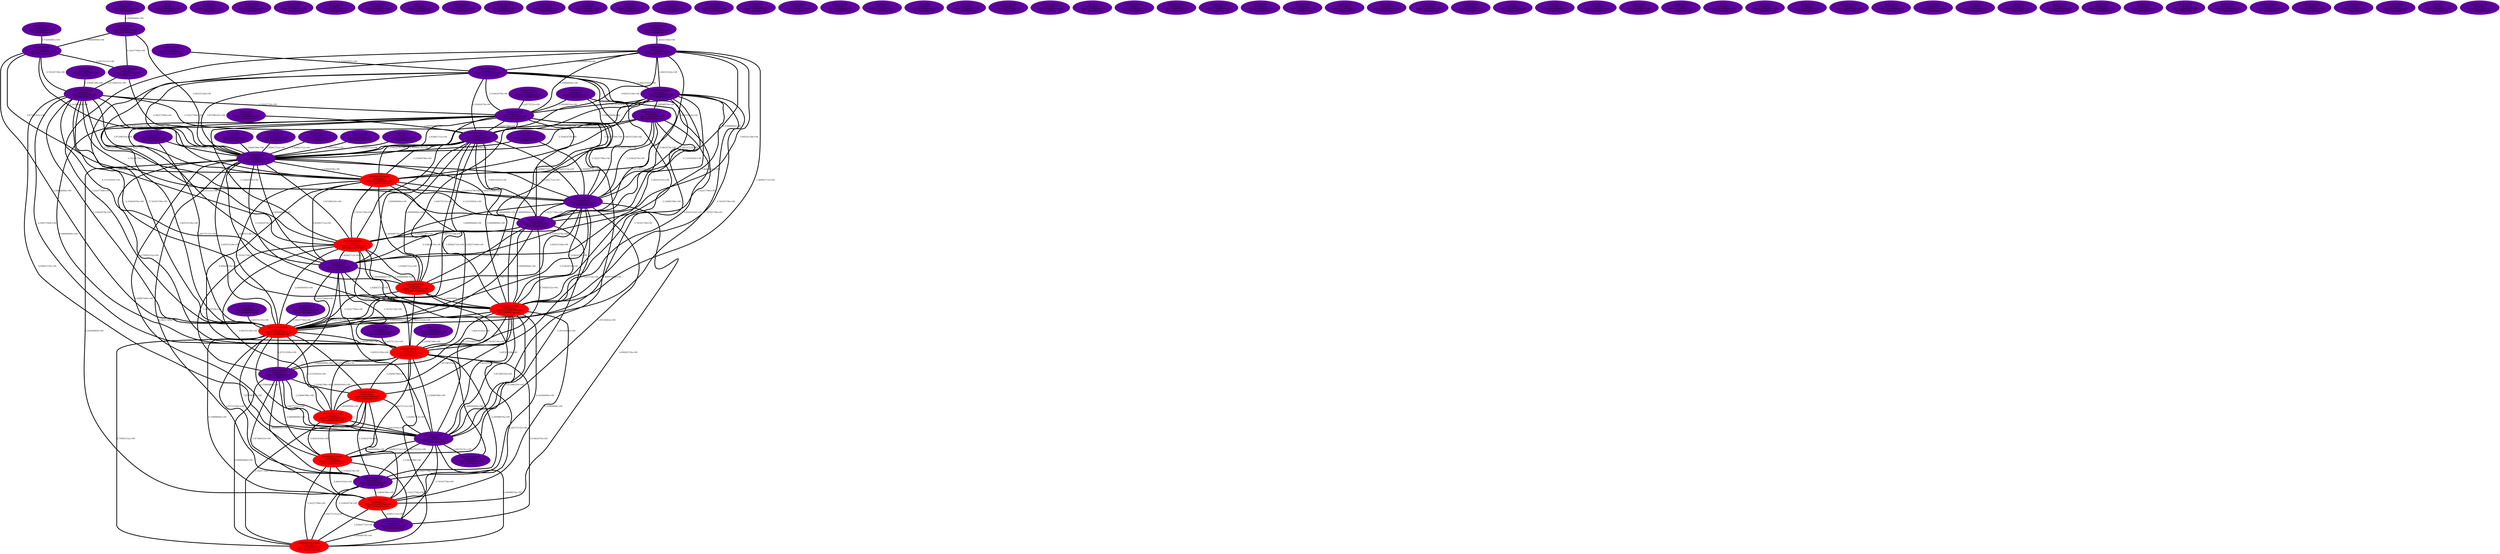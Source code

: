 graph lympho {
    edge[style=solid, penwidth="5", labeldistance="10"]
    01010101001010 [label="01010101001010\ncardinality 3\nradius 2.00000000e+00\nlfd 1.58496250e+00", color="#FC0002", style="filled"]
    0101001010100 [label="0101001010100\ncardinality 2\nradius 2.64575131e+00\nlfd 1.00000000e+00", color="#5F009F", style="filled"]
    00010 [label="00010\ncardinality 1\nradius 0.00000000e+00\nlfd 1.00000000e+00", color="#5F009F", style="filled"]
    0101010010001 [label="0101010010001\ncardinality 2\nradius 2.64575131e+00\nlfd 1.00000000e+00", color="#5F009F", style="filled"]
    010001001 [label="010001001\ncardinality 1\nradius 0.00000000e+00\nlfd 1.00000000e+00", color="#5F009F", style="filled"]
    01001001001 [label="01001001001\ncardinality 1\nradius 0.00000000e+00\nlfd 1.00000000e+00", color="#5F009F", style="filled"]
    01001010010 [label="01001010010\ncardinality 1\nradius 0.00000000e+00\nlfd 1.00000000e+00", color="#5F009F", style="filled"]
    0101001010010 [label="0101001010010\ncardinality 1\nradius 0.00000000e+00\nlfd 1.00000000e+00", color="#5F009F", style="filled"]
    010100100010 [label="010100100010\ncardinality 1\nradius 0.00000000e+00\nlfd 1.00000000e+00", color="#5F009F", style="filled"]
    010010001010 [label="010010001010\ncardinality 1\nradius 0.00000000e+00\nlfd 1.00000000e+00", color="#5F009F", style="filled"]
    0100001010 [label="0100001010\ncardinality 1\nradius 0.00000000e+00\nlfd 1.00000000e+00", color="#5F009F", style="filled"]
    0101010100010 [label="0101010100010\ncardinality 1\nradius 0.00000000e+00\nlfd 1.00000000e+00", color="#5F009F", style="filled"]
    0101000 [label="0101000\ncardinality 1\nradius 0.00000000e+00\nlfd 1.00000000e+00", color="#5F009F", style="filled"]
    010010101010 [label="010010101010\ncardinality 1\nradius 0.00000000e+00\nlfd 1.00000000e+00", color="#5F009F", style="filled"]
    001010101010101 [label="001010101010101\ncardinality 1\nradius 0.00000000e+00\nlfd 1.00000000e+00", color="#5F009F", style="filled"]
    01010100100101 [label="01010100100101\ncardinality 3\nradius 2.00000000e+00\nlfd 1.58496250e+00", color="#FC0002", style="filled"]
    01010010101001 [label="01010010101001\ncardinality 2\nradius 2.00000000e+00\nlfd 1.00000000e+00", color="#5F009F", style="filled"]
    0100100101010 [label="0100100101010\ncardinality 1\nradius 0.00000000e+00\nlfd 1.00000000e+00", color="#5F009F", style="filled"]
    01010101000101 [label="01010101000101\ncardinality 4\nradius 2.64575131e+00\nlfd 2.00000000e+00", color="#FE0000", style="filled"]
    010010101010101 [label="010010101010101\ncardinality 2\nradius 1.41421356e+00\nlfd 1.00000000e+00", color="#5F009F", style="filled"]
    001010101010 [label="001010101010\ncardinality 1\nradius 0.00000000e+00\nlfd 1.00000000e+00", color="#5F009F", style="filled"]
    01010100101001 [label="01010100101001\ncardinality 3\nradius 1.41421356e+00\nlfd 1.58496250e+00", color="#FC0002", style="filled"]
    0101010010010 [label="0101010010010\ncardinality 2\nradius 2.64575131e+00\nlfd 1.00000000e+00", color="#5F009F", style="filled"]
    0001010101010 [label="0001010101010\ncardinality 1\nradius 0.00000000e+00\nlfd 1.00000000e+00", color="#5F009F", style="filled"]
    00010100 [label="00010100\ncardinality 1\nradius 0.00000000e+00\nlfd 1.00000000e+00", color="#5F009F", style="filled"]
    01000001 [label="01000001\ncardinality 1\nradius 0.00000000e+00\nlfd 1.00000000e+00", color="#5F009F", style="filled"]
    01010001 [label="01010001\ncardinality 1\nradius 0.00000000e+00\nlfd 1.00000000e+00", color="#5F009F", style="filled"]
    0100100010101 [label="0100100010101\ncardinality 1\nradius 0.00000000e+00\nlfd 1.00000000e+00", color="#5F009F", style="filled"]
    010101010101010 [label="010101010101010\ncardinality 2\nradius 1.41421356e+00\nlfd 1.00000000e+00", color="#5F009F", style="filled"]
    0010101010 [label="0010101010\ncardinality 1\nradius 0.00000000e+00\nlfd 1.00000000e+00", color="#5F009F", style="filled"]
    010000101010 [label="010000101010\ncardinality 1\nradius 0.00000000e+00\nlfd 1.00000000e+00", color="#5F009F", style="filled"]
    01010101010100 [label="01010101010100\ncardinality 2\nradius 2.23606798e+00\nlfd 1.00000000e+00", color="#5F009F", style="filled"]
    010010101001 [label="010010101001\ncardinality 1\nradius 0.00000000e+00\nlfd 1.00000000e+00", color="#5F009F", style="filled"]
    0100101000 [label="0100101000\ncardinality 1\nradius 0.00000000e+00\nlfd 1.00000000e+00", color="#5F009F", style="filled"]
    0101010001 [label="0101010001\ncardinality 1\nradius 0.00000000e+00\nlfd 1.00000000e+00", color="#5F009F", style="filled"]
    00010101001 [label="00010101001\ncardinality 1\nradius 0.00000000e+00\nlfd 1.00000000e+00", color="#5F009F", style="filled"]
    01001000 [label="01001000\ncardinality 1\nradius 0.00000000e+00\nlfd 1.00000000e+00", color="#5F009F", style="filled"]
    0010100 [label="0010100\ncardinality 1\nradius 0.00000000e+00\nlfd 1.00000000e+00", color="#5F009F", style="filled"]
    010100100100 [label="010100100100\ncardinality 1\nradius 0.00000000e+00\nlfd 1.00000000e+00", color="#5F009F", style="filled"]
    0100010101010 [label="0100010101010\ncardinality 1\nradius 0.00000000e+00\nlfd 1.00000000e+00", color="#5F009F", style="filled"]
    001000 [label="001000\ncardinality 1\nradius 0.00000000e+00\nlfd 1.00000000e+00", color="#5F009F", style="filled"]
    010101010000 [label="010101010000\ncardinality 1\nradius 0.00000000e+00\nlfd 1.00000000e+00", color="#5F009F", style="filled"]
    0010100101010 [label="0010100101010\ncardinality 1\nradius 0.00000000e+00\nlfd 1.00000000e+00", color="#5F009F", style="filled"]
    0101001001010 [label="0101001001010\ncardinality 2\nradius 2.23606798e+00\nlfd 1.00000000e+00", color="#5F009F", style="filled"]
    01010010010101 [label="01010010010101\ncardinality 2\nradius 2.00000000e+00\nlfd 1.00000000e+00", color="#5F009F", style="filled"]
    00101001010101 [label="00101001010101\ncardinality 1\nradius 0.00000000e+00\nlfd 1.00000000e+00", color="#5F009F", style="filled"]
    010000100 [label="010000100\ncardinality 1\nradius 0.00000000e+00\nlfd 1.00000000e+00", color="#5F009F", style="filled"]
    0001010010 [label="0001010010\ncardinality 1\nradius 0.00000000e+00\nlfd 1.00000000e+00", color="#5F009F", style="filled"]
    010101010101001 [label="010101010101001\ncardinality 3\nradius 2.23606798e+00\nlfd 1.58496250e+00", color="#FC0002", style="filled"]
    01010010000 [label="01010010000\ncardinality 1\nradius 0.00000000e+00\nlfd 1.00000000e+00", color="#5F009F", style="filled"]
    01001010010101 [label="01001010010101\ncardinality 2\nradius 1.73205081e+00\nlfd 1.00000000e+00", color="#5F009F", style="filled"]
    0101001000101 [label="0101001000101\ncardinality 2\nradius 2.00000000e+00\nlfd 1.00000000e+00", color="#5F009F", style="filled"]
    01001010101010 [label="01001010101010\ncardinality 2\nradius 2.00000000e+00\nlfd 1.00000000e+00", color="#5F009F", style="filled"]
    010100101010101 [label="010100101010101\ncardinality 3\nradius 2.23606798e+00\nlfd 1.58496250e+00", color="#FC0002", style="filled"]
    010100100001 [label="010100100001\ncardinality 1\nradius 0.00000000e+00\nlfd 1.00000000e+00", color="#5F009F", style="filled"]
    01010101010001 [label="01010101010001\ncardinality 2\nradius 2.64575131e+00\nlfd 1.00000000e+00", color="#5F009F", style="filled"]
    01010010100101 [label="01010010100101\ncardinality 2\nradius 2.23606798e+00\nlfd 1.00000000e+00", color="#5F009F", style="filled"]
    01001010001 [label="01001010001\ncardinality 1\nradius 0.00000000e+00\nlfd 1.00000000e+00", color="#5F009F", style="filled"]
    0101001010001 [label="0101001010001\ncardinality 1\nradius 0.00000000e+00\nlfd 1.00000000e+00", color="#5F009F", style="filled"]
    00010100101 [label="00010100101\ncardinality 1\nradius 0.00000000e+00\nlfd 1.00000000e+00", color="#5F009F", style="filled"]
    0001010100 [label="0001010100\ncardinality 1\nradius 0.00000000e+00\nlfd 1.00000000e+00", color="#5F009F", style="filled"]
    0100100010 [label="0100100010\ncardinality 1\nradius 0.00000000e+00\nlfd 1.00000000e+00", color="#5F009F", style="filled"]
    01000101001 [label="01000101001\ncardinality 1\nradius 0.00000000e+00\nlfd 1.00000000e+00", color="#5F009F", style="filled"]
    00001 [label="00001\ncardinality 1\nradius 0.00000000e+00\nlfd 1.00000000e+00", color="#5F009F", style="filled"]
    01000101010101 [label="01000101010101\ncardinality 2\nradius 1.73205081e+00\nlfd 1.00000000e+00", color="#5F009F", style="filled"]
    00010101010 [label="00010101010\ncardinality 1\nradius 0.00000000e+00\nlfd 1.00000000e+00", color="#5F009F", style="filled"]
    0010001 [label="0010001\ncardinality 1\nradius 0.00000000e+00\nlfd 1.00000000e+00", color="#5F009F", style="filled"]
    010101000 [label="010101000\ncardinality 1\nradius 0.00000000e+00\nlfd 1.00000000e+00", color="#5F009F", style="filled"]
    01010101010010 [label="01010101010010\ncardinality 1\nradius 0.00000000e+00\nlfd 1.00000000e+00", color="#5F009F", style="filled"]
    010001010100 [label="010001010100\ncardinality 1\nradius 0.00000000e+00\nlfd 1.00000000e+00", color="#5F009F", style="filled"]
    0000 [label="0000\ncardinality 1\nradius 0.00000000e+00\nlfd 1.00000000e+00", color="#5F009F", style="filled"]
    0101010101010101 [label="0101010101010101\ncardinality 3\nradius 1.73205081e+00\nlfd 1.58496250e+00", color="#FC0002", style="filled"]
    010100101000 [label="010100101000\ncardinality 1\nradius 0.00000000e+00\nlfd 1.00000000e+00", color="#5F009F", style="filled"]
    01000100 [label="01000100\ncardinality 1\nradius 0.00000000e+00\nlfd 1.00000000e+00", color="#5F009F", style="filled"]
    010101001010101 [label="010101001010101\ncardinality 5\nradius 3.16227766e+00\nlfd 2.32192809e+00", color="#FE0000", style="filled"]
    001001010 [label="001001010\ncardinality 1\nradius 0.00000000e+00\nlfd 1.00000000e+00", color="#5F009F", style="filled"]
    00101010101010 [label="00101010101010\ncardinality 1\nradius 0.00000000e+00\nlfd 1.00000000e+00", color="#5F009F", style="filled"]
    0010101001 [label="0010101001\ncardinality 1\nradius 0.00000000e+00\nlfd 1.00000000e+00", color="#5F009F", style="filled"]
    0101001001001 [label="0101001001001\ncardinality 1\nradius 0.00000000e+00\nlfd 1.00000000e+00", color="#5F009F", style="filled"]
    01001010100 [label="01001010100\ncardinality 1\nradius 0.00000000e+00\nlfd 1.00000000e+00", color="#5F009F", style="filled"]
    001010010 [label="001010010\ncardinality 1\nradius 0.00000000e+00\nlfd 1.00000000e+00", color="#5F009F", style="filled"]
    01010100101010 [label="01010100101010\ncardinality 3\nradius 2.23606798e+00\nlfd 1.58496250e+00", color="#FC0002", style="filled"]
    0010010 [label="0010010\ncardinality 1\nradius 0.00000000e+00\nlfd 1.00000000e+00", color="#5F009F", style="filled"]
    010101010010101 [label="010101010010101\ncardinality 3\nradius 1.73205081e+00\nlfd 1.58496250e+00", color="#FC0002", style="filled"]
    010101001000 [label="010101001000\ncardinality 1\nradius 0.00000000e+00\nlfd 1.00000000e+00", color="#5F009F", style="filled"]
    01001001010 [label="01001001010\ncardinality 1\nradius 0.00000000e+00\nlfd 1.00000000e+00", color="#5F009F", style="filled"]
    00101001010 [label="00101001010\ncardinality 1\nradius 0.00000000e+00\nlfd 1.00000000e+00", color="#5F009F", style="filled"]
    0100101001010 [label="0100101001010\ncardinality 1\nradius 0.00000000e+00\nlfd 1.00000000e+00", color="#5F009F", style="filled"]
    001010100 [label="001010100\ncardinality 1\nradius 0.00000000e+00\nlfd 1.00000000e+00", color="#5F009F", style="filled"]
    0100001001 [label="0100001001\ncardinality 1\nradius 0.00000000e+00\nlfd 1.00000000e+00", color="#5F009F", style="filled"]
    0101010010100 [label="0101010010100\ncardinality 2\nradius 2.00000000e+00\nlfd 1.00000000e+00", color="#5F009F", style="filled"]
    0100010101001 [label="0100010101001\ncardinality 1\nradius 0.00000000e+00\nlfd 1.00000000e+00", color="#5F009F", style="filled"]
    0010010101 [label="0010010101\ncardinality 1\nradius 0.00000000e+00\nlfd 1.00000000e+00", color="#5F009F", style="filled"]
    0100010100 [label="0100010100\ncardinality 1\nradius 0.00000000e+00\nlfd 1.00000000e+00", color="#5F009F", style="filled"]
    01001001010101 [label="01001001010101\ncardinality 1\nradius 0.00000000e+00\nlfd 1.00000000e+00", color="#5F009F", style="filled"]
    0101010100100 [label="0101010100100\ncardinality 1\nradius 0.00000000e+00\nlfd 1.00000000e+00", color="#5F009F", style="filled"]
    01010010101010 [label="01010010101010\ncardinality 2\nradius 2.82842712e+00\nlfd 1.00000000e+00", color="#5F009F", style="filled"]
    010101010100101 [label="010101010100101\ncardinality 3\nradius 2.00000000e+00\nlfd 1.58496250e+00", color="#FC0002", style="filled"]
    0101010100001 [label="0101010100001\ncardinality 1\nradius 0.00000000e+00\nlfd 1.00000000e+00", color="#5F009F", style="filled"]
    0100100100 [label="0100100100\ncardinality 1\nradius 0.00000000e+00\nlfd 1.00000000e+00", color="#5F009F", style="filled"]
    0100001010101 [label="0100001010101\ncardinality 1\nradius 0.00000000e+00\nlfd 1.00000000e+00", color="#5F009F", style="filled"]
    0101010101000 [label="0101010101000\ncardinality 1\nradius 0.00000000e+00\nlfd 1.00000000e+00", color="#5F009F", style="filled"]
    0100000 [label="0100000\ncardinality 1\nradius 0.00000000e+00\nlfd 1.00000000e+00", color="#5F009F", style="filled"]
    01010101001001 [label="01010101001001\ncardinality 2\nradius 2.00000000e+00\nlfd 1.00000000e+00", color="#5F009F", style="filled"]
    00010101010101 [label="00010101010101\ncardinality 1\nradius 0.00000000e+00\nlfd 1.00000000e+00", color="#5F009F", style="filled"]
    01010100101001 -- 01010101010001 [label="3.60555128e+00"]
    0101010010100 -- 010101001010101 [label="3.16227766e+00"]
    0101001001010 -- 01010010101010 [label="4.24264069e+00"]
    0101001000101 -- 01010010101010 [label="3.60555128e+00"]
    01010010100101 -- 0101001010100 [label="3.74165739e+00"]
    01010101001010 -- 01010101010001 [label="2.82842712e+00"]
    0100101001010 -- 0101001010100 [label="2.64575131e+00"]
    01010010101010 -- 01010101010001 [label="4.89897949e+00"]
    01010010100101 -- 010101001010101 [label="3.31662479e+00"]
    0101001010100 -- 01010010101010 [label="2.82842712e+00"]
    01001010001 -- 01010100101010 [label="2.23606798e+00"]
    010100100001 -- 01010010101010 [label="2.82842712e+00"]
    01010010101001 -- 010100101010101 [label="2.23606798e+00"]
    0101001010100 -- 01010101000101 [label="5.00000000e+00"]
    0101001001010 -- 010101001010101 [label="5.00000000e+00"]
    0101010010100 -- 01010101001001 [label="3.74165739e+00"]
    0100100101010 -- 01010010101010 [label="2.82842712e+00"]
    01010100101010 -- 01010101001010 [label="3.60555128e+00"]
    01010100100101 -- 01010101000101 [label="3.74165739e+00"]
    0101010010010 -- 01010101010001 [label="5.29150262e+00"]
    01010101001001 -- 01010101001010 [label="2.23606798e+00"]
    0100100100 -- 01010010101010 [label="2.82842712e+00"]
    01010101000101 -- 010101010101010 [label="3.31662479e+00"]
    010010101010101 -- 0101010010010 [label="3.87298335e+00"]
    01010010101010 -- 010100101010101 [label="3.31662479e+00"]
    01001010010101 -- 0101001010100 [label="3.31662479e+00"]
    010101001010101 -- 01010101000101 [label="3.74165739e+00"]
    010101001010101 -- 0101010101010101 [label="4.79583152e+00"]
    0101001010100 -- 0101010010100 [label="2.64575131e+00"]
    01000101010101 -- 01010010101001 [label="3.60555128e+00"]
    01010101010001 -- 01010101010100 [label="2.23606798e+00"]
    01010101000101 -- 01010101001010 [label="2.23606798e+00"]
    0101010010001 -- 01010101000101 [label="4.79583152e+00"]
    0101001010100 -- 0101010010010 [label="2.82842712e+00"]
    010100101010101 -- 01010100101010 [label="2.82842712e+00"]
    010101010010101 -- 010101010100101 [label="3.46410162e+00"]
    0101010010001 -- 0101010010100 [label="3.31662479e+00"]
    010101001010101 -- 01010101010100 [label="4.47213595e+00"]
    01000101010101 -- 010100101010101 [label="3.46410162e+00"]
    01001010101010 -- 01010010101001 [label="3.00000000e+00"]
    010010101010101 -- 01010010101001 [label="2.64575131e+00"]
    01010101000101 -- 010101010100101 [label="2.64575131e+00"]
    010101010101010 -- 0101010101010101 [label="2.44948974e+00"]
    01010010100101 -- 0101010010001 [label="4.24264069e+00"]
    010100101010101 -- 01010100101001 [label="2.44948974e+00"]
    01010101001010 -- 01010101010100 [label="3.31662479e+00"]
    0101001010100 -- 01010010101001 [label="3.16227766e+00"]
    0101010010001 -- 010101001010101 [label="3.31662479e+00"]
    010100101010101 -- 01010100100101 [label="3.74165739e+00"]
    0101001010010 -- 010101001010101 [label="2.64575131e+00"]
    01000101010101 -- 01010100100101 [label="3.16227766e+00"]
    01010101001001 -- 010101010101001 [label="3.87298335e+00"]
    01010010000 -- 01010010100101 [label="2.23606798e+00"]
    010101010100101 -- 0101010101010101 [label="3.16227766e+00"]
    01010010100101 -- 010100101010101 [label="3.87298335e+00"]
    01010010100101 -- 01010010101001 [label="3.16227766e+00"]
    01010101000101 -- 01010101001001 [label="2.00000000e+00"]
    01010101001001 -- 010101010100101 [label="3.00000000e+00"]
    01001010001 -- 0101001010100 [label="2.44948974e+00"]
    010101010101001 -- 010101010101010 [label="2.82842712e+00"]
    01001010101010 -- 0101001010100 [label="4.12310563e+00"]
    01010100101010 -- 010101001010101 [label="2.00000000e+00"]
    0100101000 -- 01010010101001 [label="2.00000000e+00"]
    001010101010 -- 0101001000101 [label="2.00000000e+00"]
    01010100100101 -- 01010100101010 [label="2.00000000e+00"]
    01010010100101 -- 01010101000101 [label="4.58257569e+00"]
    01010100101010 -- 01010101001001 [label="3.74165739e+00"]
    01010100100101 -- 0101010010100 [label="2.82842712e+00"]
    01001010101010 -- 0101010010010 [label="4.12310563e+00"]
    01010010010101 -- 01010010101010 [label="4.58257569e+00"]
    01001010010101 -- 01010010101001 [label="3.31662479e+00"]
    01010101000101 -- 01010101010010 [label="2.00000000e+00"]
    01010010100101 -- 0101010010010 [label="3.74165739e+00"]
    01001010101010 -- 0101010010001 [label="2.64575131e+00"]
    01010101000101 -- 01010101010100 [label="2.44948974e+00"]
    01010101010001 -- 010101010101001 [label="3.16227766e+00"]
    01010100101010 -- 01010101010100 [label="4.24264069e+00"]
    01001010010101 -- 01001010101010 [label="3.46410162e+00"]
    01010100101010 -- 010101010101001 [label="4.35889894e+00"]
    0101010001 -- 01010010101010 [label="2.23606798e+00"]
    01001010101010 -- 010101001010101 [label="3.74165739e+00"]
    0101010010001 -- 01010100101001 [label="3.60555128e+00"]
    01001010010101 -- 0101010010010 [label="3.31662479e+00"]
    010100101000 -- 01010010101010 [label="1.73205081e+00"]
    0101001010010 -- 01010010101010 [label="2.00000000e+00"]
    010100101010101 -- 01010101000101 [label="4.69041576e+00"]
    0100001010 -- 010101001010101 [label="3.16227766e+00"]
    01010010101001 -- 0101010010100 [label="3.00000000e+00"]
    0101010010010 -- 01010101000101 [label="4.79583152e+00"]
    01010100101010 -- 010101010010101 [label="3.87298335e+00"]
    010101010100101 -- 010101010101001 [label="3.46410162e+00"]
    01010101001001 -- 010101010010101 [label="2.23606798e+00"]
    01010101001010 -- 010101010100101 [label="3.16227766e+00"]
    01010101000101 -- 01010101010001 [label="2.23606798e+00"]
    01010010101001 -- 0101010010010 [label="3.46410162e+00"]
    01000101010101 -- 010101001010101 [label="3.16227766e+00"]
    01010101000101 -- 010101010010101 [label="3.00000000e+00"]
    01010010100101 -- 01010101010001 [label="4.69041576e+00"]
    0101010010001 -- 01010101010001 [label="5.29150262e+00"]
    010101010101001 -- 0101010101010101 [label="2.82842712e+00"]
    0101010010010 -- 01010100101001 [label="3.31662479e+00"]
    0101001001001 -- 0101001001010 [label="1.73205081e+00"]
    01010100100101 -- 01010101001001 [label="3.74165739e+00"]
    01010101010100 -- 010101010101001 [label="2.23606798e+00"]
    01010010100101 -- 0101010010100 [label="4.12310563e+00"]
    01010101001010 -- 010101010101001 [label="4.00000000e+00"]
    01010010101001 -- 010101001010101 [label="3.60555128e+00"]
    010101010100101 -- 01010101010100 [label="3.31662479e+00"]
    0101010010001 -- 01010100100101 [label="3.00000000e+00"]
    01010010101010 -- 01010100101001 [label="3.31662479e+00"]
    01010101001001 -- 01010101010001 [label="2.64575131e+00"]
    01010101001010 -- 010101010010101 [label="2.00000000e+00"]
    010101001010101 -- 01010101001001 [label="4.47213595e+00"]
    01010100100101 -- 010101001010101 [label="2.00000000e+00"]
    0101010010100 -- 01010101000101 [label="3.74165739e+00"]
    01001010101010 -- 010100101010101 [label="3.16227766e+00"]
    01010101010001 -- 0101010101010101 [label="2.44948974e+00"]
    010100101010101 -- 0101010010001 [label="3.31662479e+00"]
    0101010010010 -- 01010100100101 [label="2.23606798e+00"]
    010010101010101 -- 01010010101010 [label="3.31662479e+00"]
    0101010100001 -- 01010101000101 [label="2.23606798e+00"]
    01010101000101 -- 010101010101001 [label="2.64575131e+00"]
    010101001010101 -- 010101010010101 [label="4.12310563e+00"]
    01010100101010 -- 01010101000101 [label="3.46410162e+00"]
    01010101001001 -- 01010101010100 [label="3.46410162e+00"]
    0101001010001 -- 0101010010001 [label="2.44948974e+00"]
    01010010101010 -- 01010100100101 [label="3.87298335e+00"]
    01010010101001 -- 01010101000101 [label="4.58257569e+00"]
    01010010101001 -- 01010100101001 [label="3.00000000e+00"]
    01010010100101 -- 01010100101010 [label="3.31662479e+00"]
    01010101010001 -- 010101010101010 [label="3.74165739e+00"]
    01010100100101 -- 010101010010101 [label="3.60555128e+00"]
    01010010101001 -- 0101010010001 [label="2.82842712e+00"]
    0101010010010 -- 0101010010100 [label="3.31662479e+00"]
    01001010101010 -- 01010100101010 [label="3.74165739e+00"]
    010101001010101 -- 01010101001010 [label="4.12310563e+00"]
    010101010010101 -- 01010101010001 [label="3.46410162e+00"]
    0101010010001 -- 01010100101010 [label="3.31662479e+00"]
    01010010100101 -- 01010010101010 [label="3.46410162e+00"]
    01010100101010 -- 010101010100101 [label="3.87298335e+00"]
    0100010101001 -- 01000101010101 [label="1.41421356e+00"]
    010010101010101 -- 0101010010001 [label="3.31662479e+00"]
    010100101010101 -- 010101001010101 [label="3.74165739e+00"]
    0101001010001 -- 01010010101010 [label="1.41421356e+00"]
    01001010001 -- 010101001010101 [label="3.00000000e+00"]
    01001010010101 -- 0101010010001 [label="3.60555128e+00"]
    01010100100101 -- 01010100101001 [label="2.82842712e+00"]
    0101001001010 -- 010100101010101 [label="3.87298335e+00"]
    01010101001010 -- 0101010101010101 [label="3.16227766e+00"]
    0101001001010 -- 01010010100101 [label="3.74165739e+00"]
    01001010010101 -- 010101001010101 [label="3.74165739e+00"]
    01010010101010 -- 01010101000101 [label="4.79583152e+00"]
    01010100101001 -- 010101001010101 [label="3.16227766e+00"]
    0101010100010 -- 01010101000101 [label="2.64575131e+00"]
    0101001010100 -- 01010100101010 [label="3.00000000e+00"]
    01001010101010 -- 01010100100101 [label="3.46410162e+00"]
    0101010010100 -- 01010100101010 [label="2.82842712e+00"]
    01010100100101 -- 01010101010001 [label="4.12310563e+00"]
    010101001010101 -- 01010101010001 [label="4.35889894e+00"]
    01001010101010 -- 010010101010101 [label="2.44948974e+00"]
    0101001010100 -- 01010100101001 [label="2.64575131e+00"]
    01010100101001 -- 01010100101010 [label="2.00000000e+00"]
    01010101010100 -- 010101010101010 [label="3.31662479e+00"]
    01010010101010 -- 0101010010100 [label="3.00000000e+00"]
    01001010101010 -- 01010010101010 [label="3.60555128e+00"]
    01000101010101 -- 0101010010001 [label="4.35889894e+00"]
    01010010101010 -- 0101010010010 [label="3.46410162e+00"]
    01010010101010 -- 010101001010101 [label="3.60555128e+00"]
    01010101001001 -- 0101010101010101 [label="3.00000000e+00"]
    0101001010100 -- 010101001010101 [label="3.60555128e+00"]
    01010101000101 -- 0101010101010101 [label="2.64575131e+00"]
    010101001010101 -- 010101010101001 [label="4.35889894e+00"]
    0101001010100 -- 01010101010001 [label="4.89897949e+00"]
    010101001010101 -- 010101010100101 [label="3.87298335e+00"]
    010010101010101 -- 010100101010101 [label="3.16227766e+00"]
    01000101010101 -- 01010100101010 [label="2.82842712e+00"]
    0101001000101 -- 0101001001010 [label="3.00000000e+00"]
    0101001000101 -- 01010010010101 [label="3.16227766e+00"]
    0101010010100 -- 01010100101001 [label="2.00000000e+00"]
    0101010010001 -- 0101010010010 [label="3.16227766e+00"]
    01010010010101 -- 01010010100101 [label="3.87298335e+00"]
    01000101010101 -- 0101001010100 [label="4.35889894e+00"]
    0101001010100 -- 0101010010001 [label="3.16227766e+00"]
    0101010010001 -- 010101010101001 [label="4.69041576e+00"]
    0101010010010 -- 01010100101010 [label="3.00000000e+00"]
    01010010101010 -- 01010101010100 [label="4.58257569e+00"]
    01000101010101 -- 01001010101010 [label="3.46410162e+00"]
    010100101010101 -- 0101010010010 [label="4.12310563e+00"]
    010101001000 -- 010101001010101 [label="2.64575131e+00"]
    01010010101001 -- 01010100100101 [label="3.31662479e+00"]
    01010010101001 -- 01010100101010 [label="3.00000000e+00"]
    010101010100101 -- 010101010101010 [label="3.16227766e+00"]
    010010101010101 -- 01010100101010 [label="3.46410162e+00"]
    0101001001010 -- 01010010010101 [label="2.64575131e+00"]
    010100101010101 -- 0101010010100 [label="2.82842712e+00"]
    01010101010001 -- 010101010100101 [label="2.82842712e+00"]
    0101001010100 -- 010100101010101 [label="3.31662479e+00"]
    0101010010010 -- 010101001010101 [label="2.64575131e+00"]
    01010010101010 -- 01010100101010 [label="3.60555128e+00"]
    01010100101001 -- 01010101000101 [label="3.46410162e+00"]
    01001010100 -- 01001010010101 [label="1.73205081e+00"]
    01010100101010 -- 01010101010001 [label="3.87298335e+00"]
    01010101010100 -- 0101010101010101 [label="2.64575131e+00"]
    0101001010100 -- 01010100100101 [label="3.31662479e+00"]
    01010010101010 -- 010101010101001 [label="4.24264069e+00"]
    01010010100101 -- 01010100100101 [label="3.60555128e+00"]
    01001010101010 -- 0101010010100 [label="3.46410162e+00"]
    01010010101001 -- 01010010101010 [label="2.44948974e+00"]
    01010101010001 -- 01010101010010 [label="2.64575131e+00"]
    01001010010101 -- 01010010101010 [label="3.87298335e+00"]
    01001010010101 -- 010100101010101 [label="3.16227766e+00"]
    01010010101010 -- 0101010010001 [label="2.82842712e+00"]
    01000101010101 -- 01001010010101 [label="2.44948974e+00"]
    01001010010101 -- 01010100101010 [label="3.16227766e+00"]
    010010101010101 -- 010101001010101 [label="3.74165739e+00"]
    01000101010101 -- 0101010010010 [label="3.60555128e+00"]
    0101010010100 -- 01010101010001 [label="3.60555128e+00"]
}